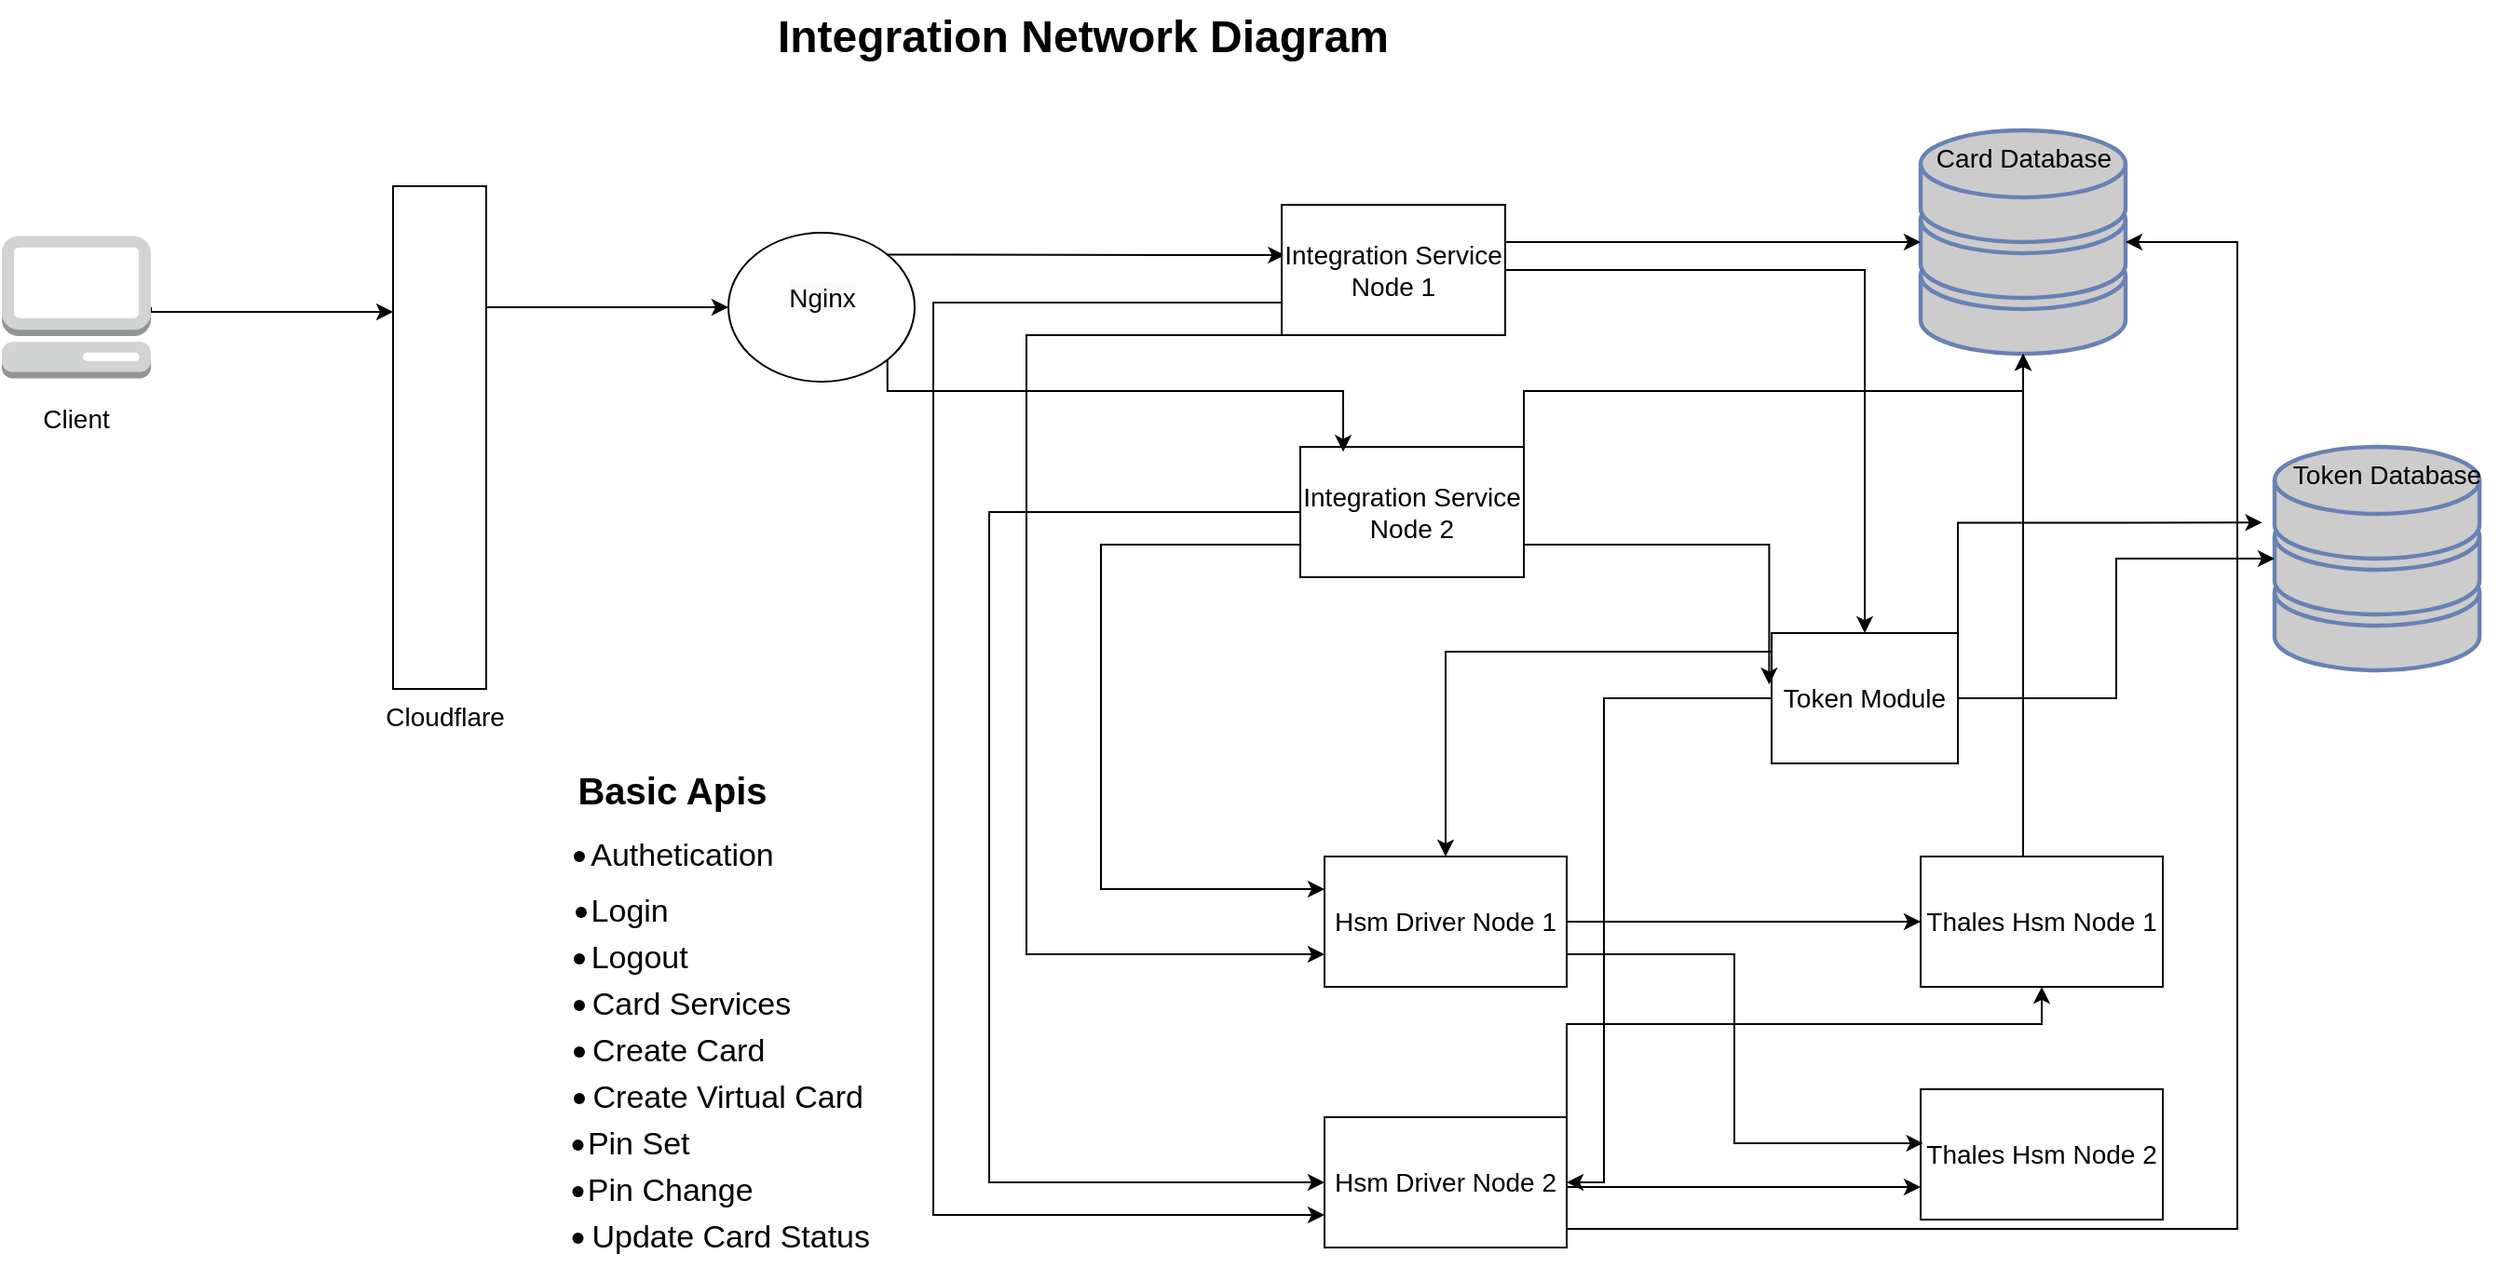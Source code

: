 <mxfile version="24.1.0" type="device">
  <diagram name="Sayfa -1" id="O-q6x1CBIWxxbM9JodPc">
    <mxGraphModel dx="1706" dy="946" grid="1" gridSize="10" guides="1" tooltips="1" connect="1" arrows="1" fold="1" page="1" pageScale="1" pageWidth="1654" pageHeight="1169" math="0" shadow="0">
      <root>
        <mxCell id="0" />
        <mxCell id="1" parent="0" />
        <mxCell id="R6ukztiO4zUTm-7I8Dau-1" value="Integration Network Diagram" style="text;strokeColor=none;fillColor=none;html=1;fontSize=24;fontStyle=1;verticalAlign=middle;align=center;" parent="1" vertex="1">
          <mxGeometry x="540" width="100" height="40" as="geometry" />
        </mxCell>
        <mxCell id="Rep2QLjyeBh8CACvY6B2-17" style="edgeStyle=orthogonalEdgeStyle;rounded=0;orthogonalLoop=1;jettySize=auto;html=1;exitX=1;exitY=0.25;exitDx=0;exitDy=0;entryX=0;entryY=0.5;entryDx=0;entryDy=0;" parent="1" source="R6ukztiO4zUTm-7I8Dau-3" target="R6ukztiO4zUTm-7I8Dau-8" edge="1">
          <mxGeometry relative="1" as="geometry">
            <Array as="points">
              <mxPoint x="270" y="165" />
            </Array>
          </mxGeometry>
        </mxCell>
        <mxCell id="R6ukztiO4zUTm-7I8Dau-3" value="" style="rounded=0;whiteSpace=wrap;html=1;" parent="1" vertex="1">
          <mxGeometry x="220" y="100" width="50" height="270" as="geometry" />
        </mxCell>
        <mxCell id="R6ukztiO4zUTm-7I8Dau-6" value="&lt;font style=&quot;font-size: 14px;&quot;&gt;Cloudflare&amp;nbsp;&lt;/font&gt;" style="text;html=1;align=center;verticalAlign=middle;whiteSpace=wrap;rounded=0;" parent="1" vertex="1">
          <mxGeometry x="220" y="370" width="60" height="30" as="geometry" />
        </mxCell>
        <mxCell id="R6ukztiO4zUTm-7I8Dau-8" value="" style="ellipse;whiteSpace=wrap;html=1;" parent="1" vertex="1">
          <mxGeometry x="400" y="125" width="100" height="80" as="geometry" />
        </mxCell>
        <mxCell id="R6ukztiO4zUTm-7I8Dau-9" value="&lt;span style=&quot;color: rgb(0, 0, 0); font-family: Helvetica; font-size: 14px; font-style: normal; font-variant-ligatures: normal; font-variant-caps: normal; font-weight: 400; letter-spacing: normal; orphans: 2; text-indent: 0px; text-transform: none; widows: 2; word-spacing: 0px; -webkit-text-stroke-width: 0px; white-space: normal; background-color: rgb(251, 251, 251); text-decoration-thickness: initial; text-decoration-style: initial; text-decoration-color: initial; float: none; display: inline !important;&quot;&gt;Nginx&lt;/span&gt;" style="text;whiteSpace=wrap;html=1;align=center;" parent="1" vertex="1">
          <mxGeometry x="412.5" y="145" width="75" height="40" as="geometry" />
        </mxCell>
        <mxCell id="R6ukztiO4zUTm-7I8Dau-13" value="" style="fontColor=#0066CC;verticalAlign=top;verticalLabelPosition=bottom;labelPosition=center;align=center;html=1;outlineConnect=0;fillColor=#CCCCCC;strokeColor=#6881B3;gradientColor=none;gradientDirection=north;strokeWidth=2;shape=mxgraph.networks.storage;" parent="1" vertex="1">
          <mxGeometry x="1040" y="70" width="110" height="120" as="geometry" />
        </mxCell>
        <mxCell id="R6ukztiO4zUTm-7I8Dau-14" value="&lt;font style=&quot;font-size: 14px;&quot;&gt;Card Database&lt;/font&gt;" style="text;html=1;align=center;verticalAlign=middle;resizable=0;points=[];autosize=1;strokeColor=none;fillColor=none;" parent="1" vertex="1">
          <mxGeometry x="1035" y="70" width="120" height="30" as="geometry" />
        </mxCell>
        <mxCell id="R6ukztiO4zUTm-7I8Dau-21" value="" style="endArrow=classic;html=1;rounded=0;entryX=0.014;entryY=0.386;entryDx=0;entryDy=0;exitX=1;exitY=0;exitDx=0;exitDy=0;entryPerimeter=0;" parent="1" source="R6ukztiO4zUTm-7I8Dau-8" target="nASPDz3Hi02HBhruu62W-4" edge="1">
          <mxGeometry width="50" height="50" relative="1" as="geometry">
            <mxPoint x="490" y="131.5" as="sourcePoint" />
            <mxPoint x="638.02" y="124" as="targetPoint" />
          </mxGeometry>
        </mxCell>
        <mxCell id="Rep2QLjyeBh8CACvY6B2-19" style="edgeStyle=orthogonalEdgeStyle;rounded=0;orthogonalLoop=1;jettySize=auto;html=1;exitX=1;exitY=0.5;exitDx=0;exitDy=0;exitPerimeter=0;entryX=0;entryY=0.25;entryDx=0;entryDy=0;" parent="1" source="R6ukztiO4zUTm-7I8Dau-25" target="R6ukztiO4zUTm-7I8Dau-3" edge="1">
          <mxGeometry relative="1" as="geometry">
            <Array as="points">
              <mxPoint x="90" y="168" />
            </Array>
          </mxGeometry>
        </mxCell>
        <mxCell id="R6ukztiO4zUTm-7I8Dau-25" value="" style="outlineConnect=0;dashed=0;verticalLabelPosition=bottom;verticalAlign=top;align=center;html=1;shape=mxgraph.aws3.management_console;fillColor=#D2D3D3;gradientColor=none;" parent="1" vertex="1">
          <mxGeometry x="10" y="126.75" width="80" height="76.5" as="geometry" />
        </mxCell>
        <mxCell id="R6ukztiO4zUTm-7I8Dau-26" value="&lt;font style=&quot;font-size: 14px;&quot;&gt;Client&lt;/font&gt;" style="text;html=1;align=center;verticalAlign=middle;whiteSpace=wrap;rounded=0;" parent="1" vertex="1">
          <mxGeometry x="20" y="210" width="60" height="30" as="geometry" />
        </mxCell>
        <mxCell id="Rep2QLjyeBh8CACvY6B2-9" style="edgeStyle=orthogonalEdgeStyle;rounded=0;orthogonalLoop=1;jettySize=auto;html=1;exitX=1;exitY=0.5;exitDx=0;exitDy=0;entryX=0;entryY=0.5;entryDx=0;entryDy=0;" parent="1" source="nASPDz3Hi02HBhruu62W-1" target="nASPDz3Hi02HBhruu62W-11" edge="1">
          <mxGeometry relative="1" as="geometry" />
        </mxCell>
        <mxCell id="vlHW1TJy6JNm8TvmJAwz-3" style="edgeStyle=orthogonalEdgeStyle;rounded=0;orthogonalLoop=1;jettySize=auto;html=1;" edge="1" parent="1" source="nASPDz3Hi02HBhruu62W-1" target="R6ukztiO4zUTm-7I8Dau-13">
          <mxGeometry relative="1" as="geometry" />
        </mxCell>
        <mxCell id="nASPDz3Hi02HBhruu62W-1" value="&lt;font style=&quot;font-size: 14px;&quot;&gt;Hsm Driver Node 1&lt;/font&gt;" style="rounded=0;whiteSpace=wrap;html=1;" parent="1" vertex="1">
          <mxGeometry x="720" y="460" width="130" height="70" as="geometry" />
        </mxCell>
        <mxCell id="Rep2QLjyeBh8CACvY6B2-1" style="edgeStyle=orthogonalEdgeStyle;rounded=0;orthogonalLoop=1;jettySize=auto;html=1;exitX=0;exitY=0.75;exitDx=0;exitDy=0;entryX=0;entryY=0.75;entryDx=0;entryDy=0;" parent="1" source="nASPDz3Hi02HBhruu62W-4" target="nASPDz3Hi02HBhruu62W-6" edge="1">
          <mxGeometry relative="1" as="geometry">
            <Array as="points">
              <mxPoint x="510" y="163" />
              <mxPoint x="510" y="653" />
            </Array>
          </mxGeometry>
        </mxCell>
        <mxCell id="Rep2QLjyeBh8CACvY6B2-4" style="edgeStyle=orthogonalEdgeStyle;rounded=0;orthogonalLoop=1;jettySize=auto;html=1;exitX=0;exitY=1;exitDx=0;exitDy=0;entryX=0;entryY=0.75;entryDx=0;entryDy=0;" parent="1" source="nASPDz3Hi02HBhruu62W-4" target="nASPDz3Hi02HBhruu62W-1" edge="1">
          <mxGeometry relative="1" as="geometry">
            <Array as="points">
              <mxPoint x="560" y="180" />
              <mxPoint x="560" y="513" />
            </Array>
          </mxGeometry>
        </mxCell>
        <mxCell id="EAJ91j_QmuCv5s7GKwXc-2" style="edgeStyle=orthogonalEdgeStyle;rounded=0;orthogonalLoop=1;jettySize=auto;html=1;exitX=1;exitY=0.5;exitDx=0;exitDy=0;entryX=0.5;entryY=0;entryDx=0;entryDy=0;" parent="1" source="nASPDz3Hi02HBhruu62W-4" target="EAJ91j_QmuCv5s7GKwXc-1" edge="1">
          <mxGeometry relative="1" as="geometry" />
        </mxCell>
        <mxCell id="nASPDz3Hi02HBhruu62W-4" value="&lt;font style=&quot;font-size: 14px;&quot;&gt;Integration Service Node 1&lt;/font&gt;" style="rounded=0;whiteSpace=wrap;html=1;" parent="1" vertex="1">
          <mxGeometry x="697" y="110" width="120" height="70" as="geometry" />
        </mxCell>
        <mxCell id="Rep2QLjyeBh8CACvY6B2-2" style="edgeStyle=orthogonalEdgeStyle;rounded=0;orthogonalLoop=1;jettySize=auto;html=1;exitX=0;exitY=0.5;exitDx=0;exitDy=0;entryX=0;entryY=0.5;entryDx=0;entryDy=0;" parent="1" source="nASPDz3Hi02HBhruu62W-5" target="nASPDz3Hi02HBhruu62W-6" edge="1">
          <mxGeometry relative="1" as="geometry">
            <Array as="points">
              <mxPoint x="540" y="275" />
              <mxPoint x="540" y="635" />
            </Array>
          </mxGeometry>
        </mxCell>
        <mxCell id="Rep2QLjyeBh8CACvY6B2-5" style="edgeStyle=orthogonalEdgeStyle;rounded=0;orthogonalLoop=1;jettySize=auto;html=1;exitX=0;exitY=0.75;exitDx=0;exitDy=0;entryX=0;entryY=0.25;entryDx=0;entryDy=0;" parent="1" source="nASPDz3Hi02HBhruu62W-5" target="nASPDz3Hi02HBhruu62W-1" edge="1">
          <mxGeometry relative="1" as="geometry">
            <Array as="points">
              <mxPoint x="600" y="293" />
              <mxPoint x="600" y="478" />
            </Array>
          </mxGeometry>
        </mxCell>
        <mxCell id="nASPDz3Hi02HBhruu62W-5" value="&lt;font style=&quot;font-size: 14px;&quot;&gt;Integration Service Node 2&lt;/font&gt;" style="rounded=0;whiteSpace=wrap;html=1;" parent="1" vertex="1">
          <mxGeometry x="707" y="240" width="120" height="70" as="geometry" />
        </mxCell>
        <mxCell id="Rep2QLjyeBh8CACvY6B2-10" style="edgeStyle=orthogonalEdgeStyle;rounded=0;orthogonalLoop=1;jettySize=auto;html=1;exitX=1;exitY=0.5;exitDx=0;exitDy=0;entryX=0;entryY=0.75;entryDx=0;entryDy=0;" parent="1" source="nASPDz3Hi02HBhruu62W-6" target="nASPDz3Hi02HBhruu62W-12" edge="1">
          <mxGeometry relative="1" as="geometry">
            <Array as="points">
              <mxPoint x="850" y="638" />
            </Array>
          </mxGeometry>
        </mxCell>
        <mxCell id="Rep2QLjyeBh8CACvY6B2-11" style="edgeStyle=orthogonalEdgeStyle;rounded=0;orthogonalLoop=1;jettySize=auto;html=1;exitX=1;exitY=0.25;exitDx=0;exitDy=0;entryX=0.5;entryY=1;entryDx=0;entryDy=0;" parent="1" source="nASPDz3Hi02HBhruu62W-6" target="nASPDz3Hi02HBhruu62W-11" edge="1">
          <mxGeometry relative="1" as="geometry">
            <Array as="points">
              <mxPoint x="850" y="550" />
              <mxPoint x="1105" y="550" />
            </Array>
          </mxGeometry>
        </mxCell>
        <mxCell id="vlHW1TJy6JNm8TvmJAwz-4" style="edgeStyle=orthogonalEdgeStyle;rounded=0;orthogonalLoop=1;jettySize=auto;html=1;" edge="1" parent="1" source="nASPDz3Hi02HBhruu62W-6" target="R6ukztiO4zUTm-7I8Dau-13">
          <mxGeometry relative="1" as="geometry">
            <Array as="points">
              <mxPoint x="1210" y="660" />
              <mxPoint x="1210" y="130" />
            </Array>
          </mxGeometry>
        </mxCell>
        <mxCell id="nASPDz3Hi02HBhruu62W-6" value="&lt;font style=&quot;font-size: 14px;&quot;&gt;Hsm Driver Node 2&lt;/font&gt;" style="rounded=0;whiteSpace=wrap;html=1;" parent="1" vertex="1">
          <mxGeometry x="720" y="600" width="130" height="70" as="geometry" />
        </mxCell>
        <mxCell id="nASPDz3Hi02HBhruu62W-9" value="" style="fontColor=#0066CC;verticalAlign=top;verticalLabelPosition=bottom;labelPosition=center;align=center;html=1;outlineConnect=0;fillColor=#CCCCCC;strokeColor=#6881B3;gradientColor=none;gradientDirection=north;strokeWidth=2;shape=mxgraph.networks.storage;" parent="1" vertex="1">
          <mxGeometry x="1230" y="240" width="110" height="120" as="geometry" />
        </mxCell>
        <mxCell id="nASPDz3Hi02HBhruu62W-10" value="&lt;font style=&quot;font-size: 14px;&quot;&gt;Token Database&lt;/font&gt;" style="text;html=1;align=center;verticalAlign=middle;resizable=0;points=[];autosize=1;strokeColor=none;fillColor=none;" parent="1" vertex="1">
          <mxGeometry x="1230" y="240" width="120" height="30" as="geometry" />
        </mxCell>
        <mxCell id="nASPDz3Hi02HBhruu62W-11" value="&lt;font style=&quot;font-size: 14px;&quot;&gt;Thales Hsm Node 1&lt;/font&gt;" style="rounded=0;whiteSpace=wrap;html=1;" parent="1" vertex="1">
          <mxGeometry x="1040" y="460" width="130" height="70" as="geometry" />
        </mxCell>
        <mxCell id="nASPDz3Hi02HBhruu62W-12" value="&lt;font style=&quot;font-size: 14px;&quot;&gt;Thales Hsm Node 2&lt;/font&gt;" style="rounded=0;whiteSpace=wrap;html=1;" parent="1" vertex="1">
          <mxGeometry x="1040" y="585" width="130" height="70" as="geometry" />
        </mxCell>
        <mxCell id="nASPDz3Hi02HBhruu62W-25" value="&lt;font style=&quot;font-size: 17px;&quot;&gt;&amp;nbsp; Authetication&lt;/font&gt;" style="text;html=1;align=center;verticalAlign=middle;whiteSpace=wrap;rounded=0;fontSize=17;" parent="1" vertex="1">
          <mxGeometry x="311" y="445" width="120" height="30" as="geometry" />
        </mxCell>
        <mxCell id="nASPDz3Hi02HBhruu62W-27" value="" style="shape=waypoint;sketch=0;fillStyle=solid;size=6;pointerEvents=1;points=[];fillColor=none;resizable=0;rotatable=0;perimeter=centerPerimeter;snapToPoint=1;" parent="1" vertex="1">
          <mxGeometry x="310" y="450" width="20" height="20" as="geometry" />
        </mxCell>
        <mxCell id="nASPDz3Hi02HBhruu62W-28" value="&lt;font style=&quot;font-size: 20px;&quot;&gt;&lt;b&gt;Basic Apis&lt;/b&gt;&lt;/font&gt;" style="text;html=1;align=center;verticalAlign=middle;whiteSpace=wrap;rounded=0;fontSize=17;" parent="1" vertex="1">
          <mxGeometry x="310" y="410" width="120" height="30" as="geometry" />
        </mxCell>
        <mxCell id="nASPDz3Hi02HBhruu62W-29" value="&lt;font style=&quot;font-size: 17px;&quot;&gt;&amp;nbsp; &amp;nbsp;Login&lt;/font&gt;" style="text;html=1;align=center;verticalAlign=middle;whiteSpace=wrap;rounded=0;fontSize=17;" parent="1" vertex="1">
          <mxGeometry x="280" y="475" width="120" height="30" as="geometry" />
        </mxCell>
        <mxCell id="nASPDz3Hi02HBhruu62W-30" value="" style="shape=waypoint;sketch=0;fillStyle=solid;size=6;pointerEvents=1;points=[];fillColor=none;resizable=0;rotatable=0;perimeter=centerPerimeter;snapToPoint=1;" parent="1" vertex="1">
          <mxGeometry x="311" y="480" width="20" height="20" as="geometry" />
        </mxCell>
        <mxCell id="nASPDz3Hi02HBhruu62W-34" value="&lt;font style=&quot;font-size: 17px;&quot;&gt;&amp;nbsp;Logout&lt;/font&gt;" style="text;html=1;align=center;verticalAlign=middle;whiteSpace=wrap;rounded=0;fontSize=17;" parent="1" vertex="1">
          <mxGeometry x="290" y="500" width="120" height="30" as="geometry" />
        </mxCell>
        <mxCell id="nASPDz3Hi02HBhruu62W-35" value="" style="shape=waypoint;sketch=0;fillStyle=solid;size=6;pointerEvents=1;points=[];fillColor=none;resizable=0;rotatable=0;perimeter=centerPerimeter;snapToPoint=1;" parent="1" vertex="1">
          <mxGeometry x="310" y="505" width="20" height="20" as="geometry" />
        </mxCell>
        <mxCell id="nASPDz3Hi02HBhruu62W-36" value="&lt;font style=&quot;font-size: 17px;&quot;&gt;&amp;nbsp; Card Services&lt;/font&gt;" style="text;html=1;align=center;verticalAlign=middle;whiteSpace=wrap;rounded=0;fontSize=17;" parent="1" vertex="1">
          <mxGeometry x="311" y="525" width="129" height="30" as="geometry" />
        </mxCell>
        <mxCell id="nASPDz3Hi02HBhruu62W-37" value="" style="shape=waypoint;sketch=0;fillStyle=solid;size=6;pointerEvents=1;points=[];fillColor=none;resizable=0;rotatable=0;perimeter=centerPerimeter;snapToPoint=1;" parent="1" vertex="1">
          <mxGeometry x="310" y="530" width="20" height="20" as="geometry" />
        </mxCell>
        <mxCell id="nASPDz3Hi02HBhruu62W-40" value="&lt;font style=&quot;font-size: 17px;&quot;&gt;&amp;nbsp;Create Card&lt;/font&gt;" style="text;html=1;align=center;verticalAlign=middle;whiteSpace=wrap;rounded=0;fontSize=17;" parent="1" vertex="1">
          <mxGeometry x="311" y="550" width="120" height="30" as="geometry" />
        </mxCell>
        <mxCell id="nASPDz3Hi02HBhruu62W-41" value="" style="shape=waypoint;sketch=0;fillStyle=solid;size=6;pointerEvents=1;points=[];fillColor=none;resizable=0;rotatable=0;perimeter=centerPerimeter;snapToPoint=1;" parent="1" vertex="1">
          <mxGeometry x="310" y="555" width="20" height="20" as="geometry" />
        </mxCell>
        <mxCell id="nASPDz3Hi02HBhruu62W-42" value="&lt;font style=&quot;font-size: 17px;&quot;&gt;&amp;nbsp;Pin Set&lt;/font&gt;" style="text;html=1;align=center;verticalAlign=middle;whiteSpace=wrap;rounded=0;fontSize=17;" parent="1" vertex="1">
          <mxGeometry x="271.75" y="600" width="155" height="30" as="geometry" />
        </mxCell>
        <mxCell id="nASPDz3Hi02HBhruu62W-43" value="" style="shape=waypoint;sketch=0;fillStyle=solid;size=6;pointerEvents=1;points=[];fillColor=none;resizable=0;rotatable=0;perimeter=centerPerimeter;snapToPoint=1;" parent="1" vertex="1">
          <mxGeometry x="310" y="580" width="20" height="20" as="geometry" />
        </mxCell>
        <mxCell id="nASPDz3Hi02HBhruu62W-46" value="&lt;font style=&quot;font-size: 17px;&quot;&gt;&amp;nbsp;Create Virtual Card&lt;/font&gt;" style="text;html=1;align=center;verticalAlign=middle;whiteSpace=wrap;rounded=0;fontSize=17;" parent="1" vertex="1">
          <mxGeometry x="320" y="575" width="155" height="30" as="geometry" />
        </mxCell>
        <mxCell id="nASPDz3Hi02HBhruu62W-47" value="" style="shape=waypoint;sketch=0;fillStyle=solid;size=6;pointerEvents=1;points=[];fillColor=none;resizable=0;rotatable=0;perimeter=centerPerimeter;snapToPoint=1;" parent="1" vertex="1">
          <mxGeometry x="309.25" y="605" width="20" height="20" as="geometry" />
        </mxCell>
        <mxCell id="nASPDz3Hi02HBhruu62W-48" value="&lt;font style=&quot;font-size: 17px;&quot;&gt;&amp;nbsp;Update Card Status&lt;/font&gt;" style="text;html=1;align=center;verticalAlign=middle;whiteSpace=wrap;rounded=0;fontSize=17;" parent="1" vertex="1">
          <mxGeometry x="319.25" y="650" width="160" height="30" as="geometry" />
        </mxCell>
        <mxCell id="nASPDz3Hi02HBhruu62W-49" value="" style="shape=waypoint;sketch=0;fillStyle=solid;size=6;pointerEvents=1;points=[];fillColor=none;resizable=0;rotatable=0;perimeter=centerPerimeter;snapToPoint=1;" parent="1" vertex="1">
          <mxGeometry x="309.25" y="630" width="20" height="20" as="geometry" />
        </mxCell>
        <mxCell id="nASPDz3Hi02HBhruu62W-50" value="&lt;font style=&quot;font-size: 17px;&quot;&gt;&amp;nbsp;Pin Change&lt;/font&gt;" style="text;html=1;align=center;verticalAlign=middle;whiteSpace=wrap;rounded=0;fontSize=17;" parent="1" vertex="1">
          <mxGeometry x="289.25" y="625" width="155" height="30" as="geometry" />
        </mxCell>
        <mxCell id="nASPDz3Hi02HBhruu62W-51" value="" style="shape=waypoint;sketch=0;fillStyle=solid;size=6;pointerEvents=1;points=[];fillColor=none;resizable=0;rotatable=0;perimeter=centerPerimeter;snapToPoint=1;" parent="1" vertex="1">
          <mxGeometry x="309.25" y="655" width="20" height="20" as="geometry" />
        </mxCell>
        <mxCell id="Rep2QLjyeBh8CACvY6B2-3" style="edgeStyle=orthogonalEdgeStyle;rounded=0;orthogonalLoop=1;jettySize=auto;html=1;exitX=1;exitY=1;exitDx=0;exitDy=0;entryX=0.192;entryY=0.038;entryDx=0;entryDy=0;entryPerimeter=0;" parent="1" source="R6ukztiO4zUTm-7I8Dau-8" target="nASPDz3Hi02HBhruu62W-5" edge="1">
          <mxGeometry relative="1" as="geometry">
            <Array as="points">
              <mxPoint x="485" y="210" />
              <mxPoint x="730" y="210" />
            </Array>
          </mxGeometry>
        </mxCell>
        <mxCell id="Rep2QLjyeBh8CACvY6B2-12" style="edgeStyle=orthogonalEdgeStyle;rounded=0;orthogonalLoop=1;jettySize=auto;html=1;exitX=1;exitY=0.75;exitDx=0;exitDy=0;entryX=0.01;entryY=0.414;entryDx=0;entryDy=0;entryPerimeter=0;" parent="1" source="nASPDz3Hi02HBhruu62W-1" target="nASPDz3Hi02HBhruu62W-12" edge="1">
          <mxGeometry relative="1" as="geometry">
            <Array as="points">
              <mxPoint x="940" y="513" />
              <mxPoint x="940" y="614" />
            </Array>
          </mxGeometry>
        </mxCell>
        <mxCell id="Rep2QLjyeBh8CACvY6B2-14" style="edgeStyle=orthogonalEdgeStyle;rounded=0;orthogonalLoop=1;jettySize=auto;html=1;exitX=1;exitY=0.5;exitDx=0;exitDy=0;entryX=0.5;entryY=1;entryDx=0;entryDy=0;entryPerimeter=0;" parent="1" source="nASPDz3Hi02HBhruu62W-5" target="R6ukztiO4zUTm-7I8Dau-13" edge="1">
          <mxGeometry relative="1" as="geometry">
            <Array as="points">
              <mxPoint x="827" y="210" />
              <mxPoint x="1095" y="210" />
            </Array>
          </mxGeometry>
        </mxCell>
        <mxCell id="Rep2QLjyeBh8CACvY6B2-16" style="edgeStyle=orthogonalEdgeStyle;rounded=0;orthogonalLoop=1;jettySize=auto;html=1;exitX=1;exitY=0.5;exitDx=0;exitDy=0;entryX=0;entryY=0.5;entryDx=0;entryDy=0;entryPerimeter=0;" parent="1" source="nASPDz3Hi02HBhruu62W-4" target="R6ukztiO4zUTm-7I8Dau-13" edge="1">
          <mxGeometry relative="1" as="geometry">
            <Array as="points">
              <mxPoint x="817" y="130" />
            </Array>
          </mxGeometry>
        </mxCell>
        <mxCell id="vlHW1TJy6JNm8TvmJAwz-1" style="edgeStyle=orthogonalEdgeStyle;rounded=0;orthogonalLoop=1;jettySize=auto;html=1;" edge="1" parent="1" source="EAJ91j_QmuCv5s7GKwXc-1" target="nASPDz3Hi02HBhruu62W-1">
          <mxGeometry relative="1" as="geometry">
            <Array as="points">
              <mxPoint x="785" y="350" />
            </Array>
          </mxGeometry>
        </mxCell>
        <mxCell id="vlHW1TJy6JNm8TvmJAwz-2" style="edgeStyle=orthogonalEdgeStyle;rounded=0;orthogonalLoop=1;jettySize=auto;html=1;entryX=1;entryY=0.5;entryDx=0;entryDy=0;" edge="1" parent="1" source="EAJ91j_QmuCv5s7GKwXc-1" target="nASPDz3Hi02HBhruu62W-6">
          <mxGeometry relative="1" as="geometry">
            <Array as="points">
              <mxPoint x="870" y="375" />
              <mxPoint x="870" y="635" />
            </Array>
          </mxGeometry>
        </mxCell>
        <mxCell id="EAJ91j_QmuCv5s7GKwXc-1" value="&lt;font style=&quot;font-size: 14px;&quot;&gt;Token Module&lt;/font&gt;" style="rounded=0;whiteSpace=wrap;html=1;" parent="1" vertex="1">
          <mxGeometry x="960" y="340" width="100" height="70" as="geometry" />
        </mxCell>
        <mxCell id="EAJ91j_QmuCv5s7GKwXc-3" style="edgeStyle=orthogonalEdgeStyle;rounded=0;orthogonalLoop=1;jettySize=auto;html=1;exitX=1;exitY=0.75;exitDx=0;exitDy=0;entryX=-0.013;entryY=0.395;entryDx=0;entryDy=0;entryPerimeter=0;" parent="1" source="nASPDz3Hi02HBhruu62W-5" target="EAJ91j_QmuCv5s7GKwXc-1" edge="1">
          <mxGeometry relative="1" as="geometry" />
        </mxCell>
        <mxCell id="EAJ91j_QmuCv5s7GKwXc-4" style="edgeStyle=orthogonalEdgeStyle;rounded=0;orthogonalLoop=1;jettySize=auto;html=1;exitX=1;exitY=0.25;exitDx=0;exitDy=0;entryX=-0.056;entryY=1.356;entryDx=0;entryDy=0;entryPerimeter=0;" parent="1" source="EAJ91j_QmuCv5s7GKwXc-1" target="nASPDz3Hi02HBhruu62W-10" edge="1">
          <mxGeometry relative="1" as="geometry">
            <Array as="points">
              <mxPoint x="1060" y="281" />
            </Array>
          </mxGeometry>
        </mxCell>
        <mxCell id="EAJ91j_QmuCv5s7GKwXc-5" style="edgeStyle=orthogonalEdgeStyle;rounded=0;orthogonalLoop=1;jettySize=auto;html=1;exitX=1;exitY=0.5;exitDx=0;exitDy=0;entryX=0;entryY=0.5;entryDx=0;entryDy=0;entryPerimeter=0;" parent="1" source="EAJ91j_QmuCv5s7GKwXc-1" target="nASPDz3Hi02HBhruu62W-9" edge="1">
          <mxGeometry relative="1" as="geometry" />
        </mxCell>
      </root>
    </mxGraphModel>
  </diagram>
</mxfile>
